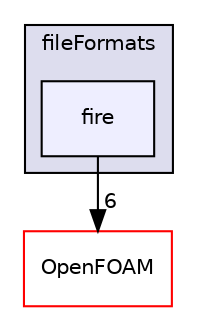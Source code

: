 digraph "src/fileFormats/fire" {
  bgcolor=transparent;
  compound=true
  node [ fontsize="10", fontname="Helvetica"];
  edge [ labelfontsize="10", labelfontname="Helvetica"];
  subgraph clusterdir_b05602f37bb521a7142c0a3e200b5f35 {
    graph [ bgcolor="#ddddee", pencolor="black", label="fileFormats" fontname="Helvetica", fontsize="10", URL="dir_b05602f37bb521a7142c0a3e200b5f35.html"]
  dir_88494de5f62d98be8450c6c92f857665 [shape=box, label="fire", style="filled", fillcolor="#eeeeff", pencolor="black", URL="dir_88494de5f62d98be8450c6c92f857665.html"];
  }
  dir_c5473ff19b20e6ec4dfe5c310b3778a8 [shape=box label="OpenFOAM" color="red" URL="dir_c5473ff19b20e6ec4dfe5c310b3778a8.html"];
  dir_88494de5f62d98be8450c6c92f857665->dir_c5473ff19b20e6ec4dfe5c310b3778a8 [headlabel="6", labeldistance=1.5 headhref="dir_000692_002151.html"];
}
